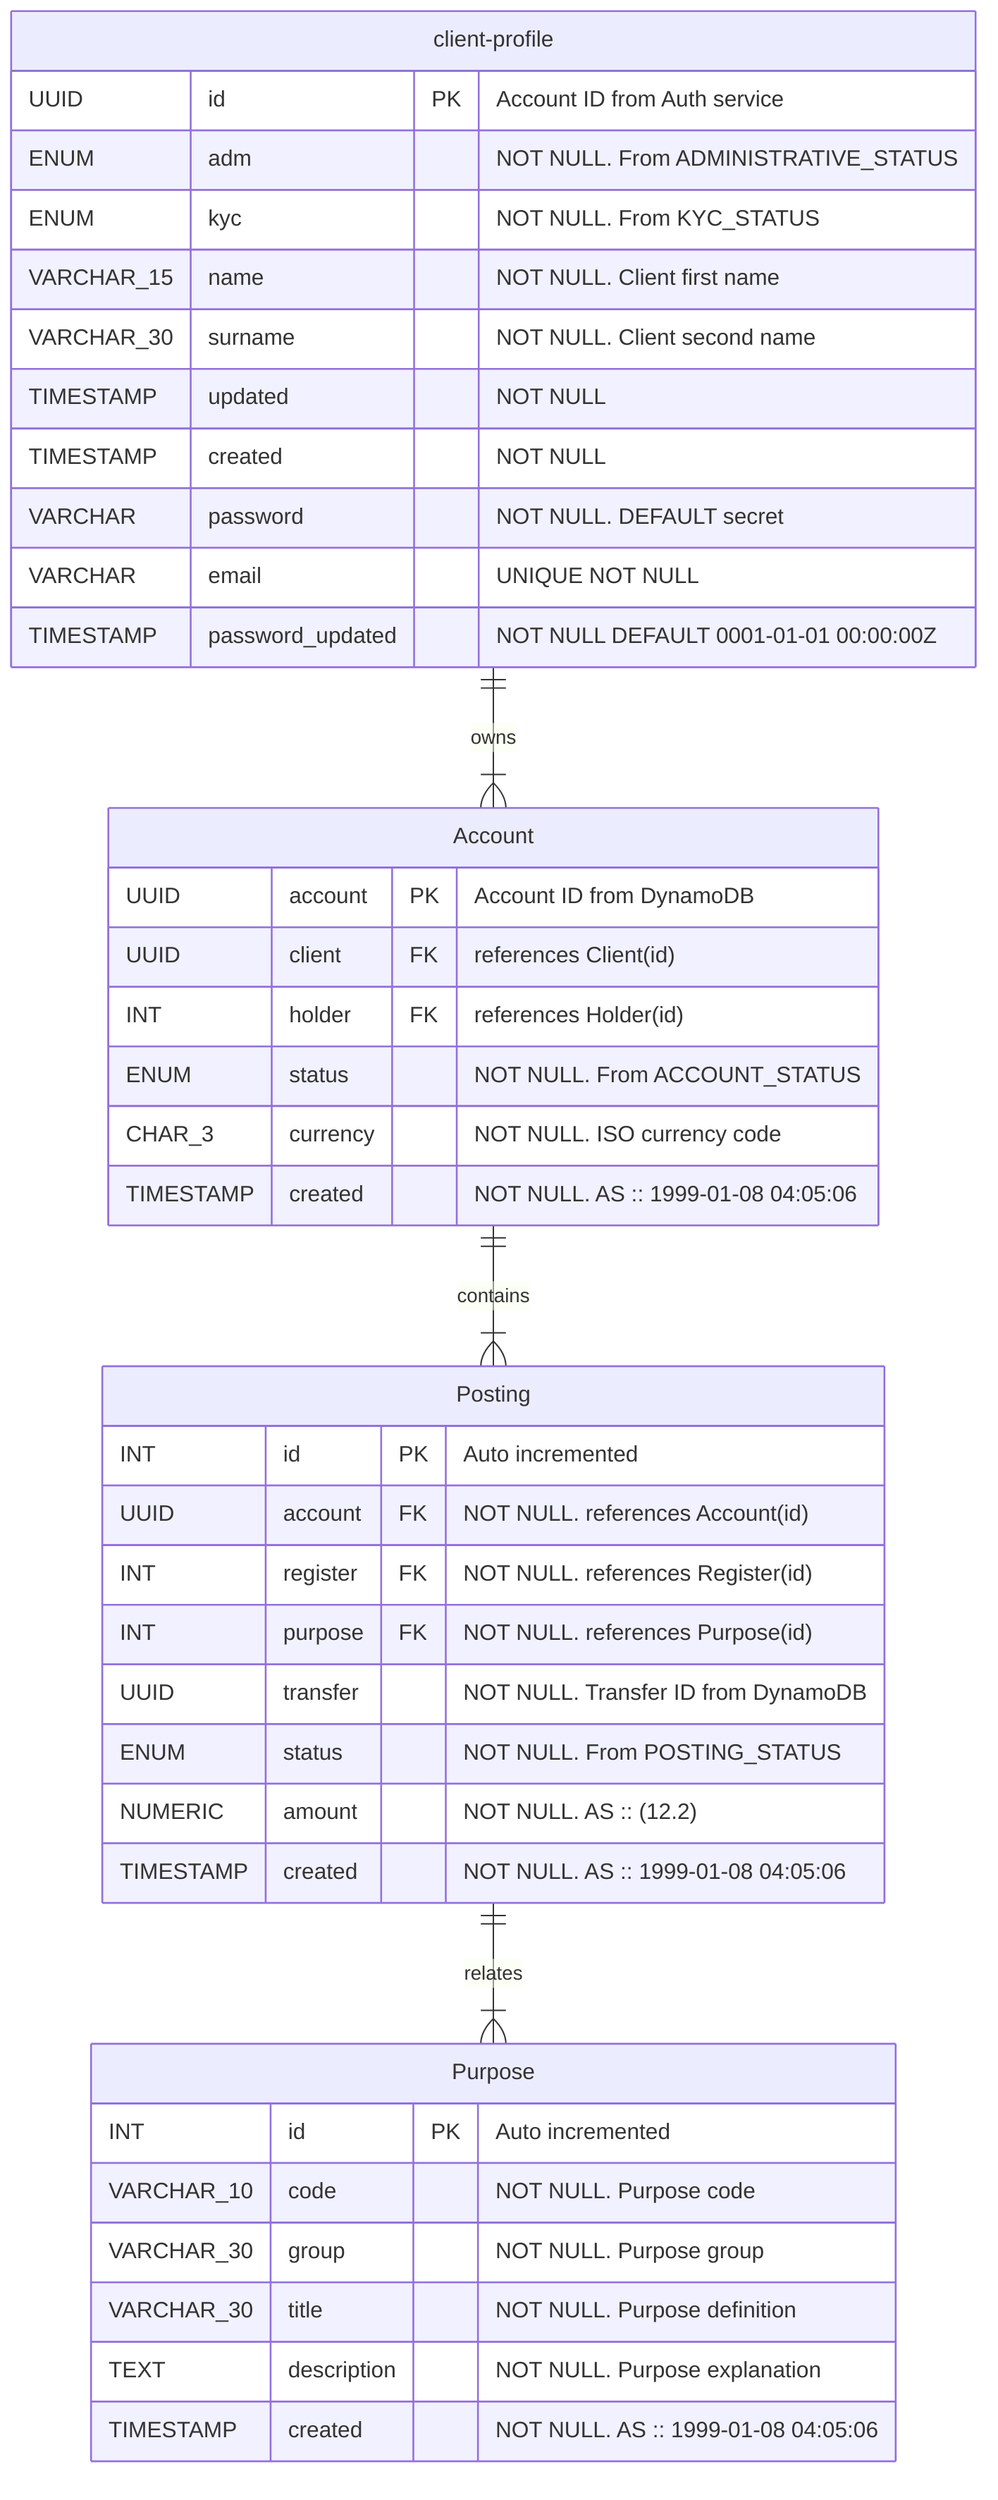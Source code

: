 erDiagram
  client-profile ||--|{ Account : owns
  Account ||--|{ Posting : contains
  Posting ||--|{ Purpose : relates
  client-profile {
    UUID id PK "Account ID from Auth service"
    ENUM adm "NOT NULL. From ADMINISTRATIVE_STATUS"
    ENUM kyc "NOT NULL. From KYC_STATUS"
    VARCHAR_15 name "NOT NULL. Client first name"
    VARCHAR_30 surname "NOT NULL. Client second name"
    TIMESTAMP updated "NOT NULL"
    TIMESTAMP created "NOT NULL"
    VARCHAR password "NOT NULL. DEFAULT secret"
    VARCHAR email "UNIQUE NOT NULL"
    TIMESTAMP password_updated "NOT NULL DEFAULT 0001-01-01 00:00:00Z"
  }
  Account {
    UUID account PK "Account ID from DynamoDB"
    UUID client FK "references Client(id)"
    INT holder FK "references Holder(id)"
    ENUM status "NOT NULL. From ACCOUNT_STATUS"
    CHAR_3 currency "NOT NULL. ISO currency code"
    TIMESTAMP created "NOT NULL. AS :: 1999-01-08 04:05:06"
  }
  Purpose {
    INT id PK "Auto incremented"
    VARCHAR_10 code "NOT NULL. Purpose code"
    VARCHAR_30 group "NOT NULL. Purpose group"
    VARCHAR_30 title "NOT NULL. Purpose definition"
    TEXT description "NOT NULL. Purpose explanation"
    TIMESTAMP created "NOT NULL. AS :: 1999-01-08 04:05:06"
  }
  Posting {
    INT id PK "Auto incremented"
    UUID account FK "NOT NULL. references Account(id)"
    INT register FK "NOT NULL. references Register(id)"
    INT purpose FK "NOT NULL. references Purpose(id)"
    UUID transfer "NOT NULL. Transfer ID from DynamoDB"
    ENUM status "NOT NULL. From POSTING_STATUS"
    NUMERIC amount "NOT NULL. AS :: (12.2)"
    TIMESTAMP created "NOT NULL. AS :: 1999-01-08 04:05:06"
  }
